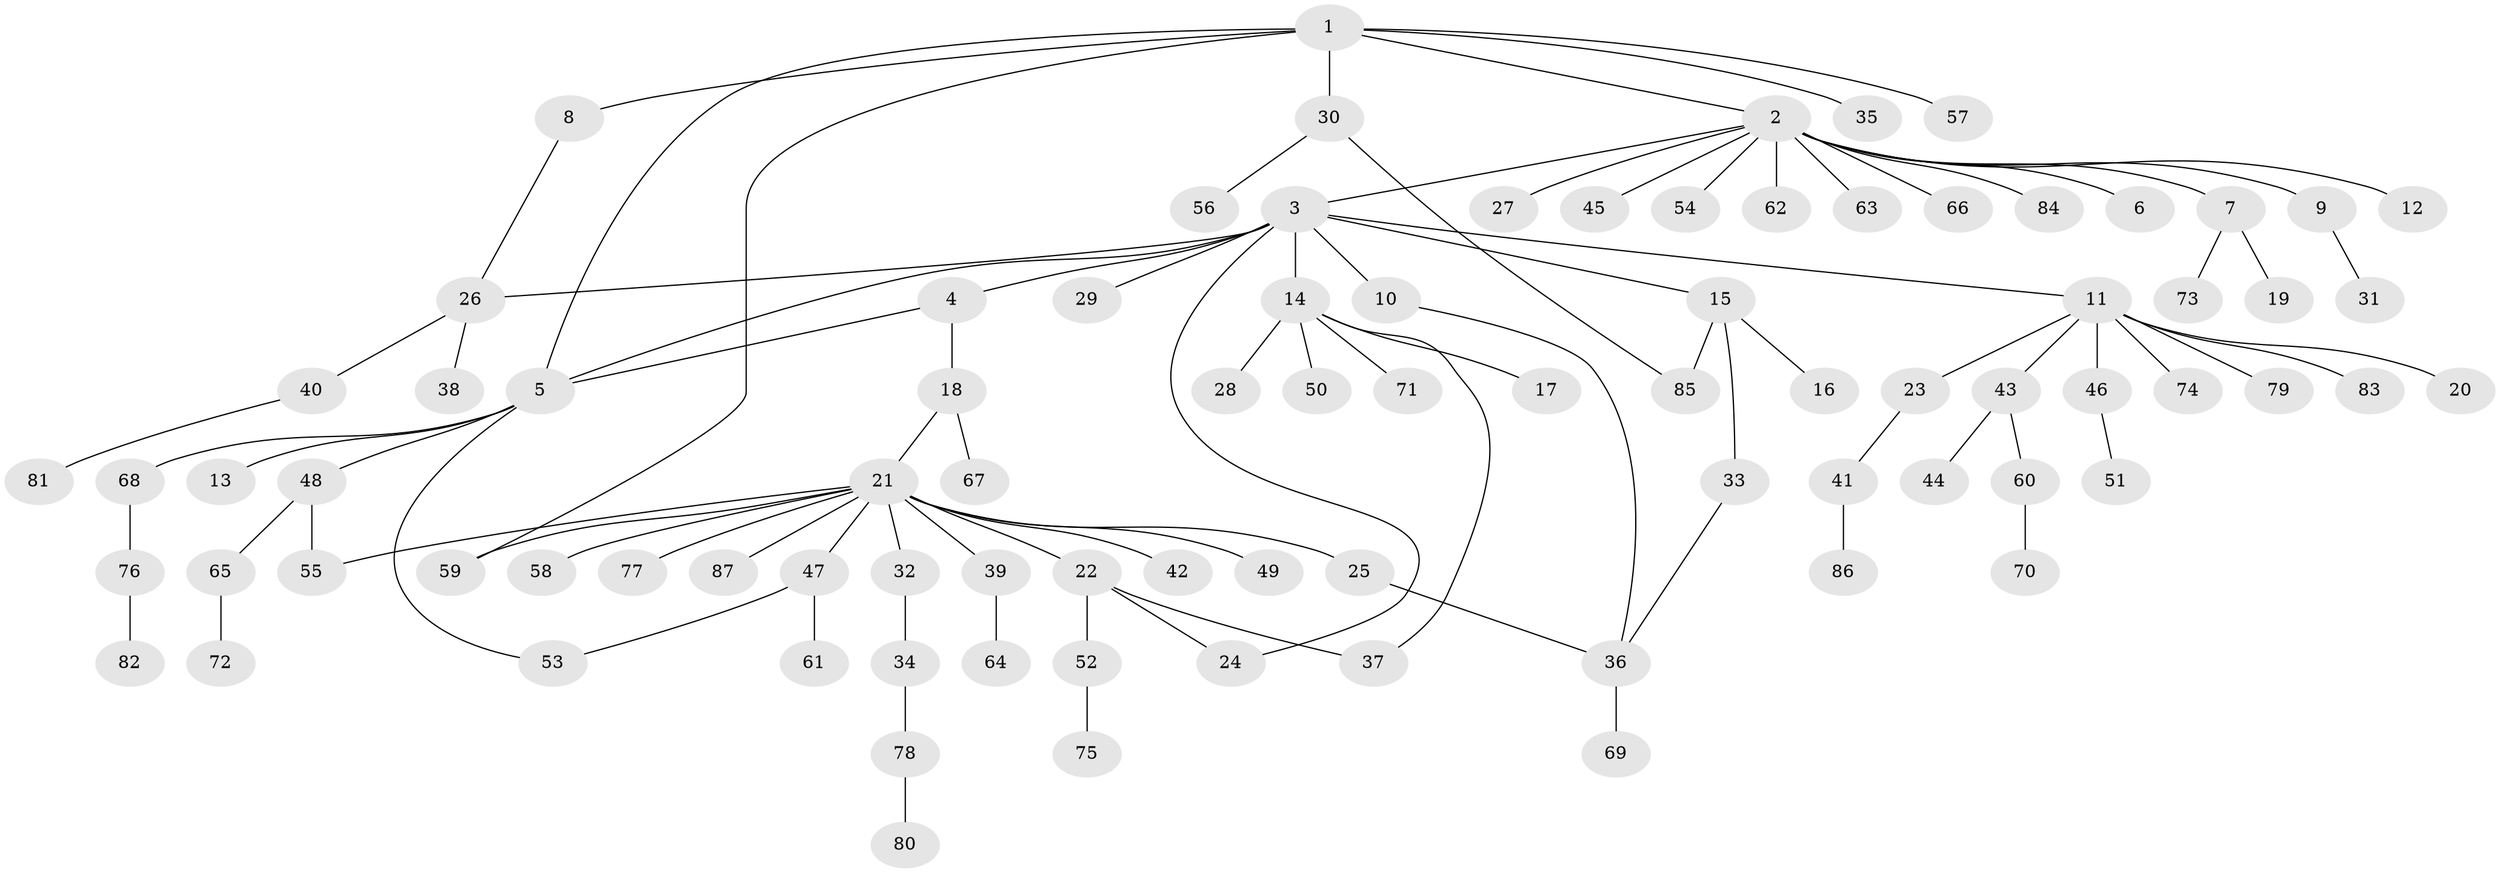 // coarse degree distribution, {8: 0.015873015873015872, 12: 0.015873015873015872, 10: 0.015873015873015872, 4: 0.06349206349206349, 7: 0.031746031746031744, 1: 0.6031746031746031, 2: 0.19047619047619047, 5: 0.015873015873015872, 13: 0.015873015873015872, 3: 0.031746031746031744}
// Generated by graph-tools (version 1.1) at 2025/23/03/03/25 07:23:52]
// undirected, 87 vertices, 97 edges
graph export_dot {
graph [start="1"]
  node [color=gray90,style=filled];
  1;
  2;
  3;
  4;
  5;
  6;
  7;
  8;
  9;
  10;
  11;
  12;
  13;
  14;
  15;
  16;
  17;
  18;
  19;
  20;
  21;
  22;
  23;
  24;
  25;
  26;
  27;
  28;
  29;
  30;
  31;
  32;
  33;
  34;
  35;
  36;
  37;
  38;
  39;
  40;
  41;
  42;
  43;
  44;
  45;
  46;
  47;
  48;
  49;
  50;
  51;
  52;
  53;
  54;
  55;
  56;
  57;
  58;
  59;
  60;
  61;
  62;
  63;
  64;
  65;
  66;
  67;
  68;
  69;
  70;
  71;
  72;
  73;
  74;
  75;
  76;
  77;
  78;
  79;
  80;
  81;
  82;
  83;
  84;
  85;
  86;
  87;
  1 -- 2;
  1 -- 5;
  1 -- 8;
  1 -- 30;
  1 -- 35;
  1 -- 57;
  1 -- 59;
  2 -- 3;
  2 -- 6;
  2 -- 7;
  2 -- 9;
  2 -- 12;
  2 -- 27;
  2 -- 45;
  2 -- 54;
  2 -- 62;
  2 -- 63;
  2 -- 66;
  2 -- 84;
  3 -- 4;
  3 -- 5;
  3 -- 10;
  3 -- 11;
  3 -- 14;
  3 -- 15;
  3 -- 24;
  3 -- 26;
  3 -- 29;
  4 -- 5;
  4 -- 18;
  5 -- 13;
  5 -- 48;
  5 -- 53;
  5 -- 68;
  7 -- 19;
  7 -- 73;
  8 -- 26;
  9 -- 31;
  10 -- 36;
  11 -- 20;
  11 -- 23;
  11 -- 43;
  11 -- 46;
  11 -- 74;
  11 -- 79;
  11 -- 83;
  14 -- 17;
  14 -- 28;
  14 -- 37;
  14 -- 50;
  14 -- 71;
  15 -- 16;
  15 -- 33;
  15 -- 85;
  18 -- 21;
  18 -- 67;
  21 -- 22;
  21 -- 25;
  21 -- 32;
  21 -- 39;
  21 -- 42;
  21 -- 47;
  21 -- 49;
  21 -- 55;
  21 -- 58;
  21 -- 59;
  21 -- 77;
  21 -- 87;
  22 -- 24;
  22 -- 37;
  22 -- 52;
  23 -- 41;
  25 -- 36;
  26 -- 38;
  26 -- 40;
  30 -- 56;
  30 -- 85;
  32 -- 34;
  33 -- 36;
  34 -- 78;
  36 -- 69;
  39 -- 64;
  40 -- 81;
  41 -- 86;
  43 -- 44;
  43 -- 60;
  46 -- 51;
  47 -- 53;
  47 -- 61;
  48 -- 55;
  48 -- 65;
  52 -- 75;
  60 -- 70;
  65 -- 72;
  68 -- 76;
  76 -- 82;
  78 -- 80;
}
